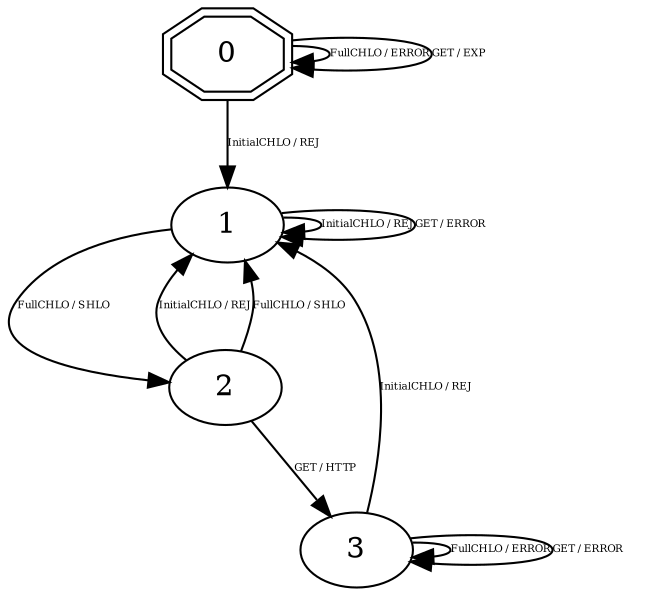 digraph "Automata" {
"0" [shape=doubleoctagon, style=filled, fillcolor=white, URL="0"];
"1" [shape=ellipse, style=filled, fillcolor=white, URL="1"];
"2" [shape=ellipse, style=filled, fillcolor=white, URL="2"];
"3" [shape=ellipse, style=filled, fillcolor=white, URL="3"];
"0" -> "1" [fontsize=5, label="InitialCHLO / REJ", URL="t0"];
"0" -> "0" [fontsize=5, label="FullCHLO / ERROR", URL="t1"];
"0" -> "0" [fontsize=5, label="GET / EXP", URL="t2"];
"1" -> "1" [fontsize=5, label="InitialCHLO / REJ", URL="t3"];
"1" -> "2" [fontsize=5, label="FullCHLO / SHLO", URL="t4"];
"1" -> "1" [fontsize=5, label="GET / ERROR", URL="t5"];
"2" -> "1" [fontsize=5, label="InitialCHLO / REJ", URL="t6"];
"2" -> "1" [fontsize=5, label="FullCHLO / SHLO", URL="t7"];
"2" -> "3" [fontsize=5, label="GET / HTTP", URL="t8"];
"3" -> "1" [fontsize=5, label="InitialCHLO / REJ", URL="t9"];
"3" -> "3" [fontsize=5, label="FullCHLO / ERROR", URL="t10"];
"3" -> "3" [fontsize=5, label="GET / ERROR", URL="t11"];
}